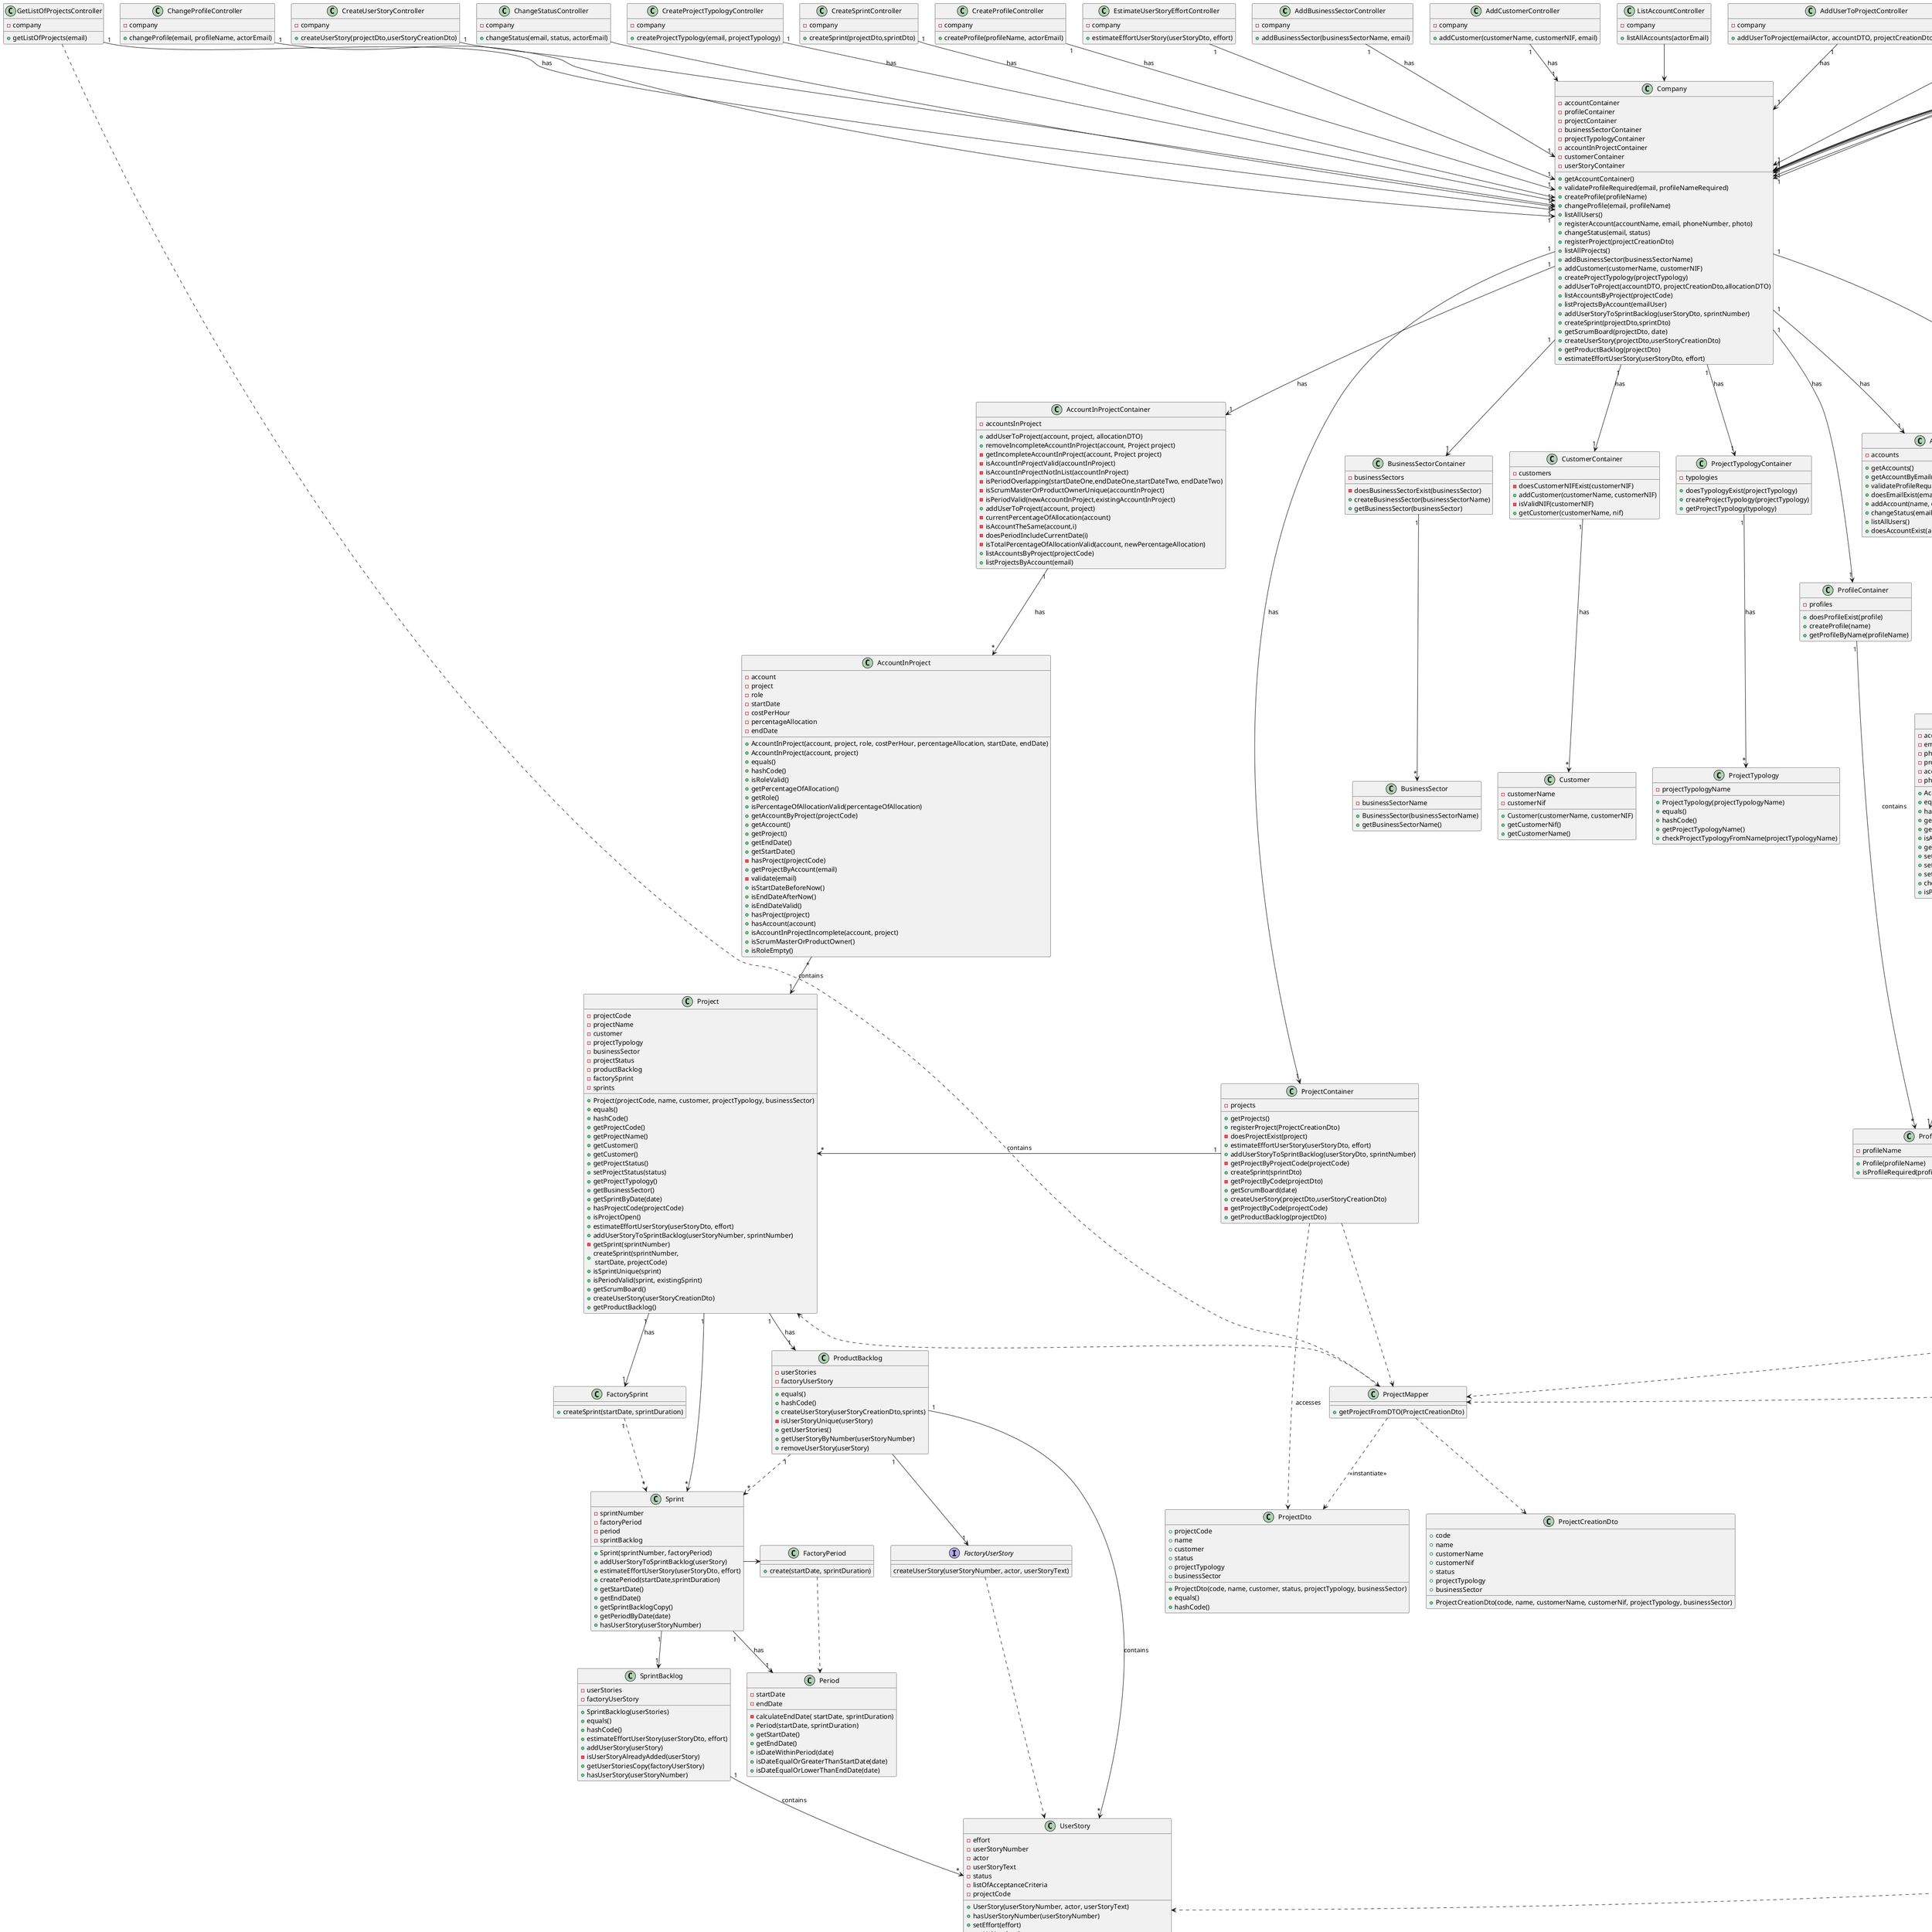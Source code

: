 @startuml
class AddBusinessSectorController {
-company
+addBusinessSector(businessSectorName, email)
}

class AddCustomerController {
-company
+addCustomer(customerName, customerNIF, email)
}

class AddUserToProjectController {
-company
+addUserToProject(emailActor, accountDTO, projectCreationDto, allocationDTO)
}

class "AddUserStoryToSprintBacklogController" {
- company
+ addUserStoryToSprintBacklog(userStoryDto, sprintNumber)
}

class ChangeProfileController {
-company
+changeProfile(email, profileName, actorEmail)
}

class ChangeStatusController {
-company
+changeStatus(email, status, actorEmail)
}

class CreateProfileController {
-company
+createProfile(profileName, actorEmail)
}

class CreateProjectTypologyController {
-company
+createProjectTypology(email, projectTypology)
}

class CreateSprintController {
-company
+createSprint(projectDto,sprintDto)
}

class EstimateUserStoryEffortController{
-company
+estimateEffortUserStory(userStoryDto, effort)
}

class GetListOfProjectsController {
-company
+getListOfProjects(email)
}

class "GetProductBacklogController" {
-company
+getProductBacklog(projectDto)
}

class ListAccountController {
-company
+listAllAccounts(actorEmail)
}

class ListAccountsInProjectController {
-company
+listAccountsByProject(emailManager, projectCode)
}

class ListAllUsersController {
-company
+listAllUsers(actorEmail)
}

class ListProjectsInAccountController {
-company
+listProjectsByAccount(emailUser)
}

class RegisterAccountController {
-company
+registerAccount(name, email, phoneNumber, photo, actorEmail)
}

class RegisterProjectController {
-company
+registerProject(projectCreationDto, email)
}

class ViewScrumBoardController {
-company
+getScrumBoard(projectDto, date)
}

class Company {
-accountContainer
-profileContainer
-projectContainer
-businessSectorContainer
-projectTypologyContainer
-accountInProjectContainer
-customerContainer
+getAccountContainer()
+validateProfileRequired(email, profileNameRequired)
+createProfile(profileName)
+changeProfile(email, profileName)
+listAllUsers()
+registerAccount(accountName, email, phoneNumber, photo)
+changeStatus(email, status)
+registerProject(projectCreationDto)
+listAllProjects()
+addBusinessSector(businessSectorName)
+addCustomer(customerName, customerNIF)
+createProjectTypology(projectTypology)
+addUserToProject(accountDTO, projectCreationDto,allocationDTO)
+listAccountsByProject(projectCode)
+listProjectsByAccount(emailUser)
+addUserStoryToSprintBacklog(userStoryDto, sprintNumber)
+createSprint(projectDto,sprintDto)
+getScrumBoard(projectDto, date)
-userStoryContainer
+createUserStory(projectDto,userStoryCreationDto)
+getProductBacklog(projectDto)
+estimateEffortUserStory(userStoryDto, effort)
}


class AccountContainer {
-accounts
+getAccounts()
+getAccountByEmail(email)
+validateProfileRequired(email, profileNameRequired)
+doesEmailExist(email)
+addAccount(name, email, phoneNumber, photo)
+changeStatus(email, status)
+listAllUsers()
+doesAccountExist(account)
}

class AccountInProjectContainer {
-accountsInProject
+addUserToProject(account, project, allocationDTO)
+removeIncompleteAccountInProject(account, Project project)
-getIncompleteAccountInProject(account, Project project)
-isAccountInProjectValid(accountInProject)
-isAccountInProjectNotInList(accountInProject)
-isPeriodOverlapping(startDateOne,endDateOne,startDateTwo, endDateTwo)
-isScrumMasterOrProductOwnerUnique(accountInProject)
-isPeriodValid(newAccountInProject,existingAccountInProject)
+addUserToProject(account, project)
-currentPercentageOfAllocation(account)
-isAccountTheSame(account,i)
-doesPeriodIncludeCurrentDate(i)
-isTotalPercentageOfAllocationValid(account, newPercentageAllocation)
+listAccountsByProject(projectCode)
+listProjectsByAccount(email)
}

class BusinessSectorContainer {
-businessSectors
-doesBusinessSectorExist(businessSector)
+createBusinessSector(businessSectorName)
+getBusinessSector(businessSector)
}

class CustomerContainer {
-customers
-doesCustomerNIFExist(customerNIF)
+addCustomer(customerName, customerNIF)
-isValidNIF(customerNIF)
+getCustomer(customerName, nif)
}

class "CreateUserStoryController" {
- company
+ createUserStory(projectDto,userStoryCreationDto)
}

class ProfileContainer {
-profiles
+doesProfileExist(profile)
+createProfile(name)
+getProfileByName(profileName)
}

class ProjectContainer {
-projects
+getProjects()
+registerProject(ProjectCreationDto)
-doesProjectExist(project)
+estimateEffortUserStory(userStoryDto, effort)
+addUserStoryToSprintBacklog(userStoryDto, sprintNumber)
-getProjectByProjectCode(projectCode)
+createSprint(sprintDto)
-getProjectByCode(projectDto)
+getScrumBoard(date)
+ createUserStory(projectDto,userStoryCreationDto)
-getProjectByCode(projectCode)
+getProductBacklog(projectDto)
}

class ProjectTypologyContainer {
-typologies
+doesTypologyExist(projectTypology)
+createProjectTypology(projectTypology)
+getProjectTypology(typology)
}

class Account {
-accountName
-email
-phoneNumber
-profile
-accountStatus
-photo
+Account(accountName, email, phoneNumber, profile, accountStatus, photo)
+equals()
+hashCode()
+getEmail()
+getAccountName()
+isAccountStatus()
+getProfile()
+setProfile(profileContainer, profileName)
+setPhoto(photo)
+setStatus(status)
+checkAccountFromEmail(email)
+isProfileRequired(profileNameRequired)
}

class AccountInProject {
-account
-project
-role
-startDate
-costPerHour
-percentageAllocation
-endDate
+AccountInProject(account, project, role, costPerHour, percentageAllocation, startDate, endDate)
+AccountInProject(account, project)
+equals()
+hashCode()
+isRoleValid()
+getPercentageOfAllocation()
+getRole()
+isPercentageOfAllocationValid(percentageOfAllocation)
+getAccountByProject(projectCode)
+getAccount()
+getProject()
+getEndDate()
+getStartDate()
-hasProject(projectCode)
+getProjectByAccount(email)
-validate(email)
+isStartDateBeforeNow()
+isEndDateAfterNow()
+isEndDateValid()
+hasProject(project)
+hasAccount(account)
+isAccountInProjectIncomplete(account, project)
+isScrumMasterOrProductOwner()
+isRoleEmpty()
}

class BusinessSector {
-businessSectorName
+BusinessSector(businessSectorName)
+getBusinessSectorName()
}

class Customer {
-customerName
-customerNif
+Customer(customerName, customerNIF)
+getCustomerNif()
+getCustomerName()
}

class Period {
-startDate
-endDate
-calculateEndDate( startDate, sprintDuration)
+Period(startDate, sprintDuration)
+getStartDate()
+getEndDate()
+isDateWithinPeriod(date)
+isDateEqualOrGreaterThanStartDate(date)
+isDateEqualOrLowerThanEndDate(date)
}

class Profile {
-profileName
+Profile(profileName)
+isProfileRequired(profileNameRequired)
}

class Project {
-projectCode
-projectName
-customer
-projectTypology
-businessSector
-projectStatus
-productBacklog
-factorySprint
-sprints
+Project(projectCode, name, customer, projectTypology, businessSector)
+equals()
+hashCode()
+getProjectCode()
+getProjectName()
+getCustomer()
+getCustomer()
+getProjectStatus()
+setProjectStatus(status)
+getProjectTypology()
+getBusinessSector()
+getSprintByDate(date)
+hasProjectCode(projectCode)
+isProjectOpen()
+estimateEffortUserStory(userStoryDto, effort)
+addUserStoryToSprintBacklog(userStoryNumber, sprintNumber)
-getSprint(sprintNumber)
+createSprint(sprintNumber,\n startDate, projectCode)
+isSprintUnique(sprint)
+isPeriodValid(sprint, existingSprint)
+getScrumBoard()
+createUserStory(userStoryCreationDto)
+getProductBacklog()
}

class ProjectTypology {
-projectTypologyName
+ProjectTypology(projectTypologyName)
+equals()
+hashCode()
+getProjectTypologyName()
+checkProjectTypologyFromName(projectTypologyName)
}

class "Sprint"{
-sprintNumber
-factoryPeriod
-period
-sprintBacklog
+Sprint(sprintNumber, factoryPeriod)
+addUserStoryToSprintBacklog(userStory)
+estimateEffortUserStory(userStoryDto, effort)
+createPeriod(startDate,sprintDuration)
+getStartDate()
+getEndDate()
+getSprintBacklogCopy()
+getPeriodByDate(date)
+hasUserStory(userStoryNumber)

}

class "ProductBacklog" {
-userStories
-factoryUserStory
+equals()
+hashCode()
+ createUserStory(userStoryCreationDto,sprints)
-isUserStoryUnique(userStory)
+getUserStories()
+getUserStoryByNumber(userStoryNumber)
+removeUserStory(userStory)
}

class "SprintBacklog" {
-userStories
-factoryUserStory
+SprintBacklog(userStories)
+equals()
+hashCode()
+estimateEffortUserStory(userStoryDto, effort)
+addUserStory(userStory)
-isUserStoryAlreadyAdded(userStory)
+getUserStoriesCopy(factoryUserStory)
+hasUserStory(userStoryNumber)
}

class "UserStory"{
-effort
-userStoryNumber
-actor
-userStoryText
-status
-listOfAcceptanceCriteria
-projectCode
+UserStory(userStoryNumber, actor, userStoryText)
+hasUserStoryNumber(userStoryNumber)
+setEffort(effort)
+getUsNumber()
+getUsStatus()
+setUsStatus()
+getUsText()
+getActor()
+getProjectCode()
+UserStory(projectCode,userStoryNumber, actor, userStoryText)
+estimateEffortUserStory(userStoryDto, effort)
}

class AccountMapper {
+accountToDTO(account)
+listAccountsToDTO(accounts)
}

class ProjectMapper {
+ getProjectFromDTO(ProjectCreationDto)
}

class UserStoryDtoMapper {
+userStoriesToDto(userStory)
}

class UserStoryDtoListAssembler {
+backlogToDto(productBacklog)
+backlogToDto(sprintBacklog)
}

class AccountDTO {
+name
+email
+status
+AccountDTO(name, email, status)
+equals()
+hashCode()
}

class ProjectDto {
+projectCode
+name
+customer
+status
+projectTypology
+businessSector
+ProjectDto(code, name, customer, status, projectTypology, businessSector)
+equals()
+hashCode()
}

class ProjectCreationDto {
+code
+name
+customerName
+customerNif
+status
+projectTypology
+businessSector
+ProjectCreationDto(code, name, customerName, customerNif, projectTypology, businessSector)
}

class "UserStoryCreationDto"{
+userStoryNumber
+actor
+userStoryText
}

class UserStoryDto {
+userStoryNumber
+userStoryText
+status
}

class FactoryPeriod {
+create(startDate, sprintDuration)
}

class FactorySprint {
+createSprint(startDate, sprintDuration)
}

interface "FactoryUserStory"{
createUserStory(userStoryNumber, actor, userStoryText)
}

enum "Effort"{
-effortValue
+Effort(effortValue)
}

enum "Status"{
-status
+Status(status)
}

'Controller Company link'
'US016'
"ListProjectInAccountController"-->"Company"
'US015'
"GetListOfProjectsController" "1"-->"1" "Company": has
'US014'
"ListAccountsInProjectController" --> "Company"
'US011_US012_US013'
"AddUserToProjectController" "1"-->"1" "Company" :has
“ListAllUsersController” "1"-->"1" "Company" :has
“ListProjectsInAccountController” "1"-->"1" "Company" :has
'US010'
"RegisterProjectController" "1"-->"1" "Company": has
'US009'
"AddCustomerController" "1"-->"1" "Company" : has
'US008'
"AddBusinessSectorController" "1"-->"1" "Company" : has
'US007'
"CreateProjectTypologyController""1"-->"1" "Company": has
'US006' 'US005'
"ChangeStatusController" --> "Company"
'US004'
"ListAccountController" --> "Company"
'US003'
"ChangeProfileController" "1"-->"1" "Company"
'US002'
"RegisterAccountController" "1" --> "1" "Company": has
'US001'
"CreateProfileController" "1"-->"1"  "Company" : has
'US017'
"CreateUserStoryController""1"-->"1" "Company"
'US018'
"GetProductBacklogController" "1"-->"1" "Company": has
"GetProductBacklogController" ..> "UserStoryDtoListAssembler"
'US019'
CreateSprintController "1"-->"1" Company: has
'US020'
"AddUserStoryToSprintBacklogController" "1"-->"1" "Company": has
'US021'
"EstimateUserStoryEffortController" "1" --> "1" "Company"
'US022'
"ViewScrumBoardController" --> "Company"
"ViewScrumBoardController" .--> "UserStoryDtoListAssembler"
"Sprint" "1" --> "1" "Period" : has

'Has Assembler link'
"UserStoryDtoListAssembler" ..> "UserStoryDtoMapper"

'Has Mapper link'
'US016'
"ListProjectInAccountController"..> "ProjectMapper"
'US015'
"GetListOfProjectsController" ..> "ProjectMapper"
"ProjectMapper" ..> "ProjectDto": <<instantiate>>
'US014'
"ListAccountsInProjectController" ..> "AccountMapper"
"AccountMapper" ..> "AccountDTO"
"AccountMapper"..>"Account"
'US010'
"ProjectMapper" ..> "ProjectCreationDto"
"ProjectContainer" ..> "ProjectMapper"
"RegisterProjectController" ..> "ProjectMapper"
"ProjectMapper" ..> "Project"
"UserStoryDtoMapper" ..> "UserStory"

'Company Containers link'
"Company" "1"-->"1" "ProfileContainer": has
"Company" "1"-->"1" "AccountContainer" : has
"Company" "1"-->"1" "ProjectTypologyContainer" : has
"Company" "1"-->"1"  "BusinessSectorContainer"
"Company" "1"-->"1" "CustomerContainer": has
"Company" "1"-->"1" "AccountInProjectContainer": has
"Company" "1"--> "1" "ProjectContainer": has
"Company" "1"--> "1" "UserStoryContainer": has

'Container model link'
"ProfileContainer" "1" --> "*" "Profile": contains
"AccountContainer" "1"--> "*" "Account" :has
"ProjectTypologyContainer" "1"-->"*" "ProjectTypology" : has
"BusinessSectorContainer" "1"-->"*"  "BusinessSector"
"CustomerContainer" "1"-->"*" "Customer": has
"AccountInProjectContainer" "1"--> "*" "AccountInProject" : has
"ProjectContainer" .--> "ProjectDto": accesses
"ProjectContainer" "1" -left-> "*" "Project" : contains


'Account Profile Link'
"Account" "*"--> "1""Profile": contains

'AccountInProject Project link'
"AccountInProject" "*"-->"1""Project": contains

'Project Link'
"Project" "1" --> "*" "Sprint"
"Project" "1" -->"1" "ProductBacklog": has
"Project" "1"-->"1" "FactorySprint": has

'ProductBacklog Link'
"ProductBacklog" "1" --> "*" "UserStory" : contains
"ProductBacklog" "1" --> "1""FactoryUserStory"
"ProductBacklog" "1" ..> "*""Sprint"

'Sprint Link'
"Sprint" "1" --> "1" "SprintBacklog"
"Sprint" -> "FactoryPeriod"

'SprintBacklog Link'
"SprintBacklog" "1" --> "*" "UserStory" : contains

'UserStory Link'
"UserStory" "1" --> "1" "Effort" : has
"UserStory" "1" --> "1" "Status" : has

'FactorySprint Link'
FactorySprint "1"..> "*"Sprint

'FactoryPeriod Link'
"FactoryPeriod" ..> "Period"

'FactoryUserStory Link'
"FactoryUserStory" .--> "UserStory"

'Dto Link'
"UserStoryDtoMapper" .--> "UserStoryDto": instantiates
"UserStoryCreationDto"<.."UserStoryContainer"

@enduml